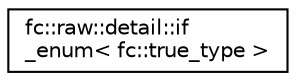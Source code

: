 digraph "Graphical Class Hierarchy"
{
  edge [fontname="Helvetica",fontsize="10",labelfontname="Helvetica",labelfontsize="10"];
  node [fontname="Helvetica",fontsize="10",shape=record];
  rankdir="LR";
  Node0 [label="fc::raw::detail::if\l_enum\< fc::true_type \>",height=0.2,width=0.4,color="black", fillcolor="white", style="filled",URL="$structfc_1_1raw_1_1detail_1_1if__enum_3_01fc_1_1true__type_01_4.html"];
}
